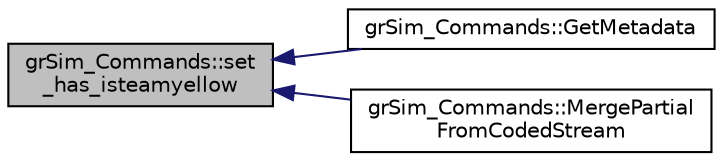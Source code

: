 digraph "grSim_Commands::set_has_isteamyellow"
{
 // INTERACTIVE_SVG=YES
  edge [fontname="Helvetica",fontsize="10",labelfontname="Helvetica",labelfontsize="10"];
  node [fontname="Helvetica",fontsize="10",shape=record];
  rankdir="LR";
  Node1 [label="grSim_Commands::set\l_has_isteamyellow",height=0.2,width=0.4,color="black", fillcolor="grey75", style="filled", fontcolor="black"];
  Node1 -> Node2 [dir="back",color="midnightblue",fontsize="10",style="solid",fontname="Helvetica"];
  Node2 [label="grSim_Commands::GetMetadata",height=0.2,width=0.4,color="black", fillcolor="white", style="filled",URL="$d0/d13/classgr_sim___commands.html#a0aa4de94992ecedff4030f98fc1fc144"];
  Node1 -> Node3 [dir="back",color="midnightblue",fontsize="10",style="solid",fontname="Helvetica"];
  Node3 [label="grSim_Commands::MergePartial\lFromCodedStream",height=0.2,width=0.4,color="black", fillcolor="white", style="filled",URL="$d0/d13/classgr_sim___commands.html#afbe5ad8dff83a131fcb721f44c281a4d"];
}
